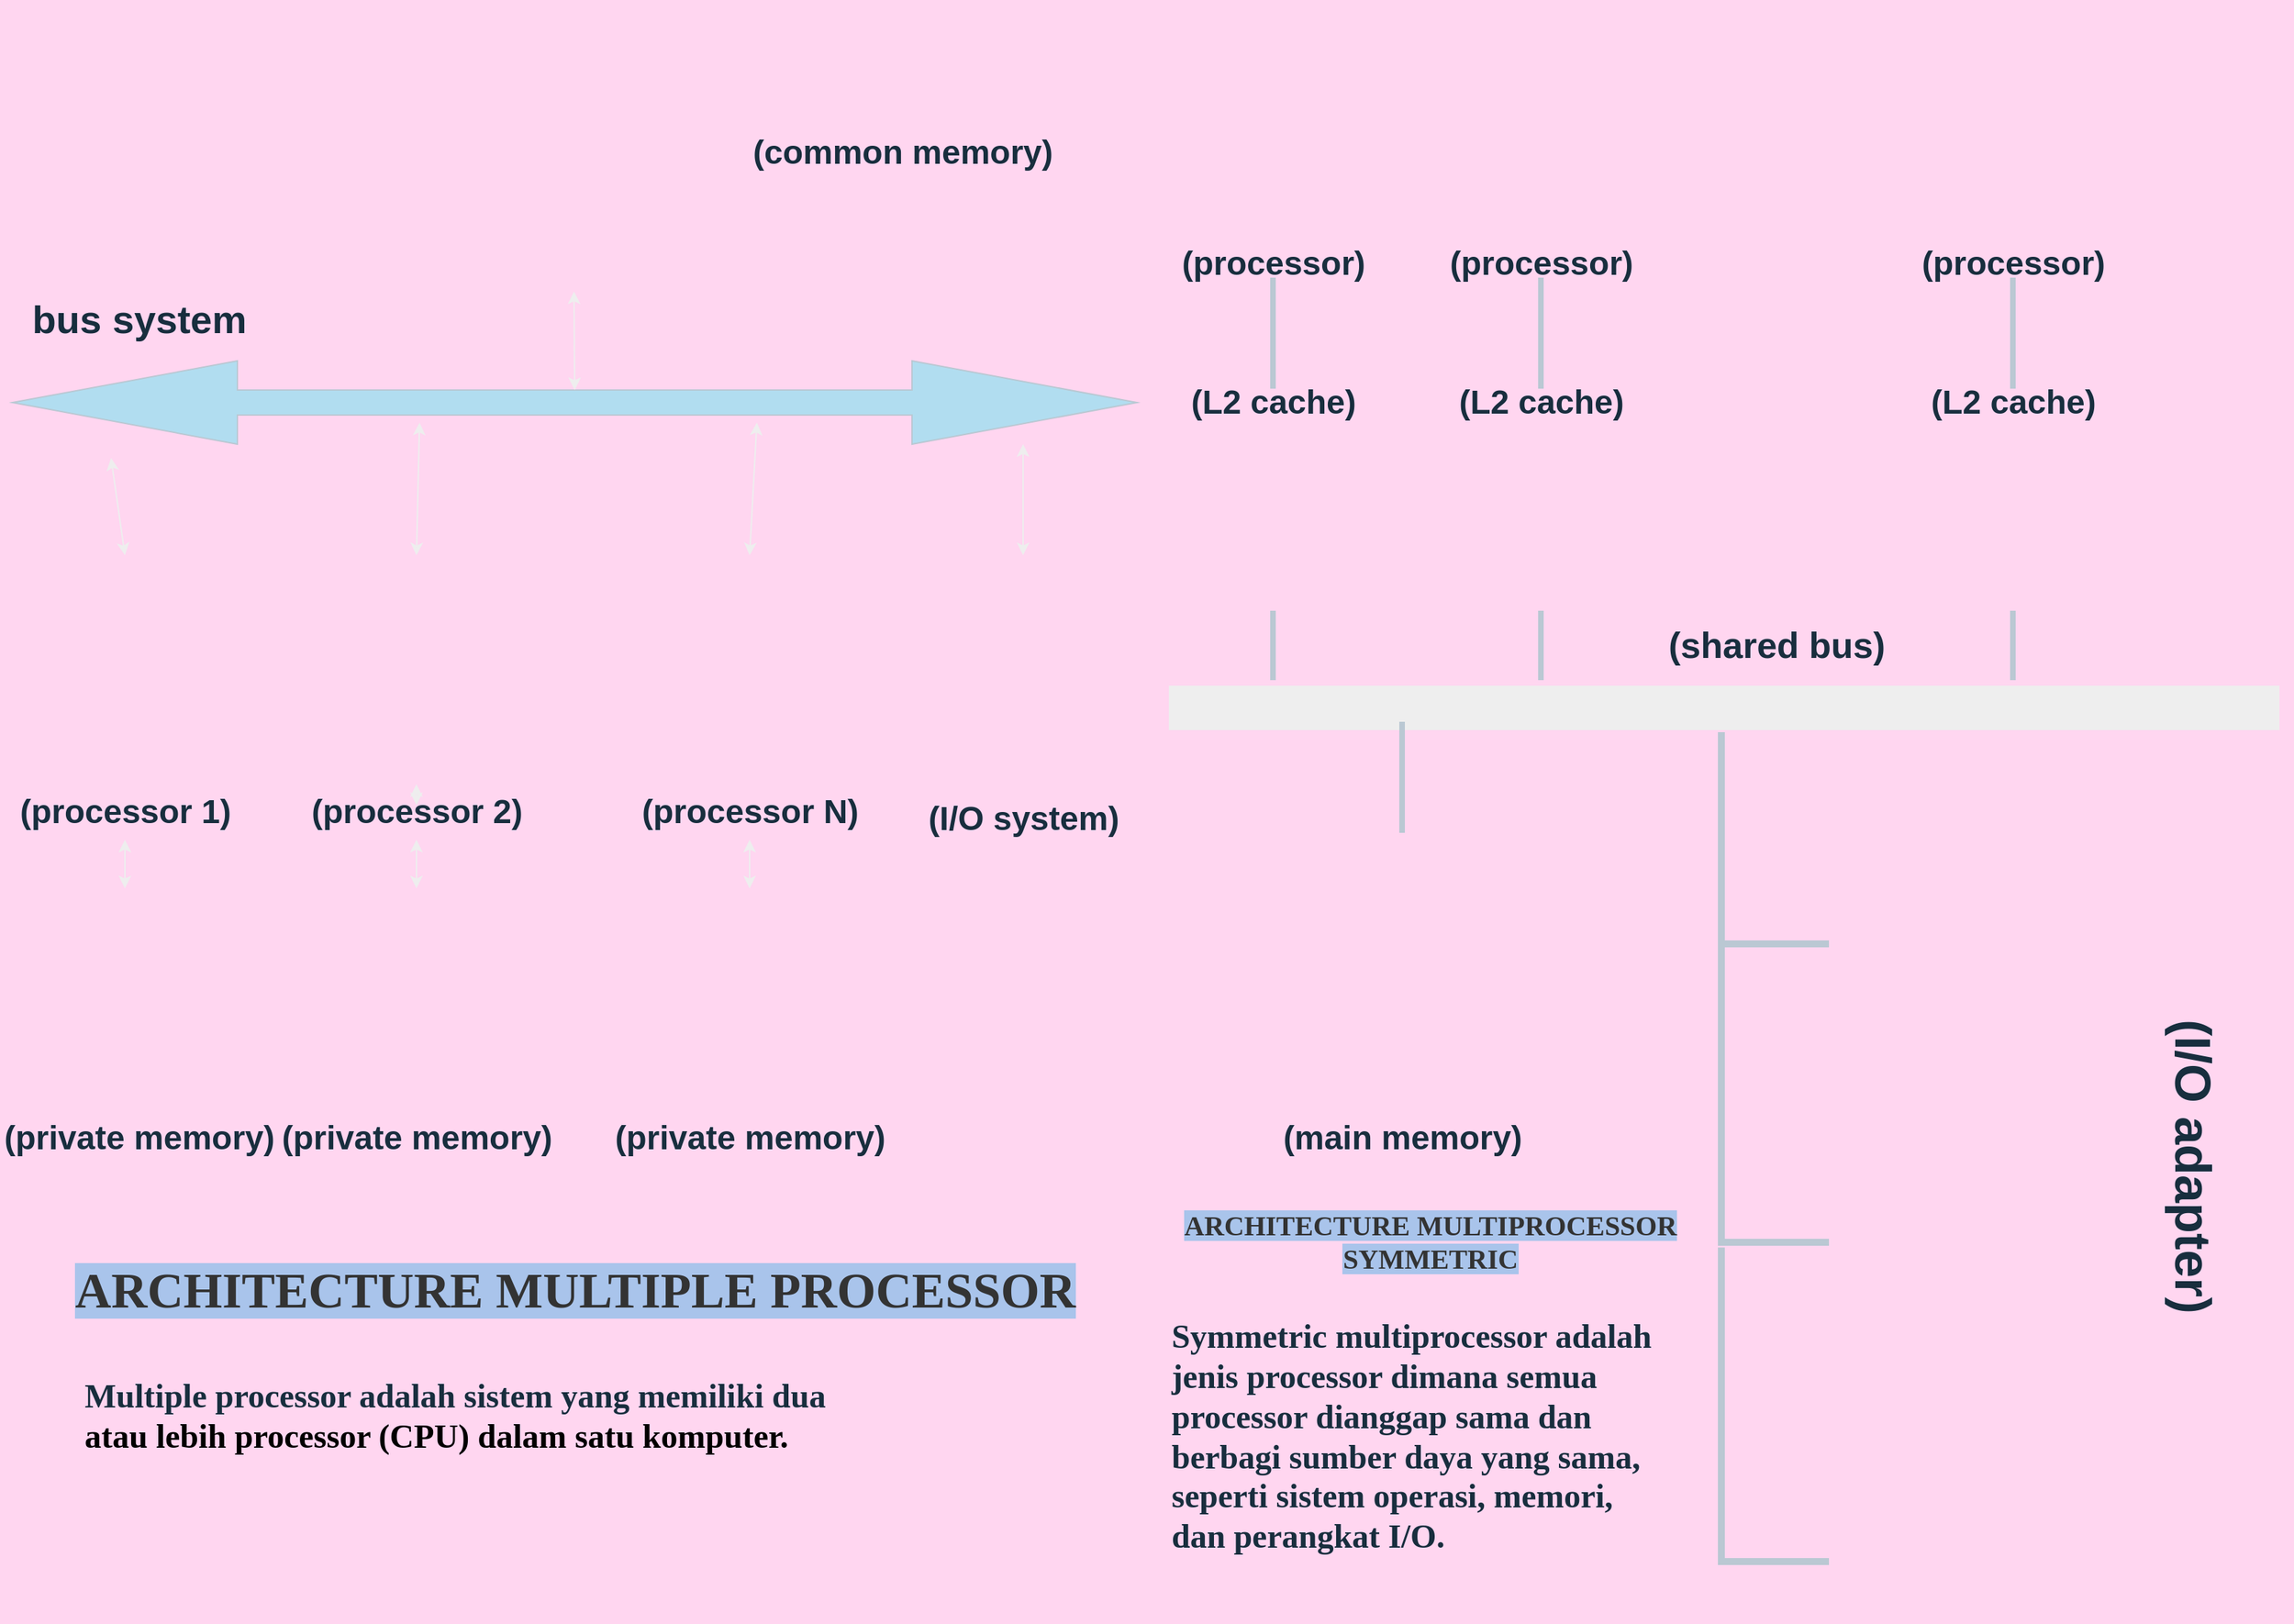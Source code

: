 <mxfile version="26.2.14">
  <diagram name="Halaman-1" id="5roG3KbvqGayyiDpWjHx">
    <mxGraphModel dx="1744" dy="930" grid="1" gridSize="10" guides="1" tooltips="1" connect="1" arrows="1" fold="1" page="1" pageScale="1" pageWidth="827" pageHeight="1169" background="light-dark(#ffd6f0, #121212)" math="0" shadow="0">
      <root>
        <mxCell id="0" />
        <mxCell id="1" parent="0" />
        <mxCell id="9_Zev2apDYBj7H2k3iZB-79" value="" style="group;labelBackgroundColor=none;fontColor=#182E3E;" parent="1" vertex="1" connectable="0">
          <mxGeometry width="1642" height="1169" as="geometry" />
        </mxCell>
        <mxCell id="9_Zev2apDYBj7H2k3iZB-1" value="" style="shape=image;verticalLabelPosition=bottom;labelBackgroundColor=none;verticalAlign=top;aspect=fixed;imageAspect=0;image=https://cdn-icons-png.flaticon.com/512/4854/4854348.png;fillColor=#B1DDF0;strokeColor=#BAC8D3;fontColor=#182E3E;" parent="9_Zev2apDYBj7H2k3iZB-79" vertex="1">
          <mxGeometry y="400" width="180" height="180" as="geometry" />
        </mxCell>
        <mxCell id="9_Zev2apDYBj7H2k3iZB-8" value="" style="shape=image;verticalLabelPosition=bottom;labelBackgroundColor=none;verticalAlign=top;aspect=fixed;imageAspect=0;image=https://cdn-icons-png.flaticon.com/512/4854/4854348.png;fillColor=#B1DDF0;strokeColor=#BAC8D3;fontColor=#182E3E;" parent="9_Zev2apDYBj7H2k3iZB-79" vertex="1">
          <mxGeometry x="210" y="400" width="180" height="180" as="geometry" />
        </mxCell>
        <mxCell id="9_Zev2apDYBj7H2k3iZB-13" value="" style="shape=image;verticalLabelPosition=bottom;labelBackgroundColor=none;verticalAlign=top;aspect=fixed;imageAspect=0;image=https://cdn-icons-png.flaticon.com/512/4854/4854348.png;fillColor=#B1DDF0;strokeColor=#BAC8D3;fontColor=#182E3E;" parent="9_Zev2apDYBj7H2k3iZB-79" vertex="1">
          <mxGeometry x="827" width="180" height="180" as="geometry" />
        </mxCell>
        <mxCell id="9_Zev2apDYBj7H2k3iZB-14" value="" style="shape=image;verticalLabelPosition=bottom;labelBackgroundColor=none;verticalAlign=top;aspect=fixed;imageAspect=0;image=https://cdn-icons-png.flaticon.com/512/4854/4854348.png;fillColor=#B1DDF0;strokeColor=#BAC8D3;fontColor=#182E3E;" parent="9_Zev2apDYBj7H2k3iZB-79" vertex="1">
          <mxGeometry x="1020" width="180" height="180" as="geometry" />
        </mxCell>
        <mxCell id="9_Zev2apDYBj7H2k3iZB-15" value="" style="shape=image;verticalLabelPosition=bottom;labelBackgroundColor=none;verticalAlign=top;aspect=fixed;imageAspect=0;image=https://cdn-icons-png.flaticon.com/512/4854/4854348.png;fillColor=#B1DDF0;strokeColor=#BAC8D3;fontColor=#182E3E;" parent="9_Zev2apDYBj7H2k3iZB-79" vertex="1">
          <mxGeometry x="1360" width="180" height="180" as="geometry" />
        </mxCell>
        <mxCell id="9_Zev2apDYBj7H2k3iZB-17" value="" style="shape=image;verticalLabelPosition=bottom;labelBackgroundColor=none;verticalAlign=top;aspect=fixed;imageAspect=0;image=https://www.svgrepo.com/show/17721/ram-memory.svg;fillColor=#B1DDF0;strokeColor=#BAC8D3;fontColor=#182E3E;" parent="9_Zev2apDYBj7H2k3iZB-79" vertex="1">
          <mxGeometry x="308.5" width="210" height="210" as="geometry" />
        </mxCell>
        <mxCell id="9_Zev2apDYBj7H2k3iZB-18" value="" style="group;labelBackgroundColor=none;fontColor=#182E3E;" parent="9_Zev2apDYBj7H2k3iZB-79" vertex="1" connectable="0">
          <mxGeometry x="24" y="790" width="780" height="280" as="geometry" />
        </mxCell>
        <mxCell id="9_Zev2apDYBj7H2k3iZB-11" value="&lt;h2&gt;&lt;font style=&quot;background-color: rgb(169, 196, 235); color: light-dark(rgb(51, 51, 51), rgb(237, 237, 237));&quot; face=&quot;Comic Sans MS&quot;&gt;ARCHITECTURE MULTIPLE PROCESSOR&lt;/font&gt;&lt;/h2&gt;" style="text;strokeColor=none;fillColor=none;html=1;fontSize=24;fontStyle=1;verticalAlign=middle;align=center;labelBackgroundColor=none;fontColor=#182E3E;" parent="9_Zev2apDYBj7H2k3iZB-18" vertex="1">
          <mxGeometry width="780" height="280" as="geometry" />
        </mxCell>
        <mxCell id="9_Zev2apDYBj7H2k3iZB-12" value="Multiple processor adalah sistem yang memiliki dua&lt;div&gt;&lt;span style=&quot;background-color: transparent; color: light-dark(rgb(0, 0, 0), rgb(255, 255, 255));&quot;&gt;atau lebih processor (CPU) dalam satu komputer.&lt;/span&gt;&lt;/div&gt;" style="text;strokeColor=none;fillColor=none;html=1;fontSize=24;fontStyle=1;verticalAlign=middle;align=left;fontFamily=Comic Sans MS;labelBackgroundColor=none;fontColor=#182E3E;" parent="9_Zev2apDYBj7H2k3iZB-18" vertex="1">
          <mxGeometry x="35" y="190" width="710" height="80" as="geometry" />
        </mxCell>
        <mxCell id="9_Zev2apDYBj7H2k3iZB-43" value="(private memory)" style="text;strokeColor=none;fillColor=none;html=1;fontSize=24;fontStyle=1;verticalAlign=middle;align=center;labelBackgroundColor=none;fontColor=#182E3E;" parent="9_Zev2apDYBj7H2k3iZB-18" vertex="1">
          <mxGeometry x="226" y="10" width="100" height="40" as="geometry" />
        </mxCell>
        <mxCell id="9_Zev2apDYBj7H2k3iZB-19" value="" style="shape=doubleArrow;whiteSpace=wrap;html=1;labelBackgroundColor=none;fillColor=#B1DDF0;strokeColor=#BAC8D3;fontColor=#182E3E;" parent="9_Zev2apDYBj7H2k3iZB-79" vertex="1">
          <mxGeometry x="9" y="260" width="810" height="60" as="geometry" />
        </mxCell>
        <mxCell id="9_Zev2apDYBj7H2k3iZB-21" value="" style="shape=image;verticalLabelPosition=bottom;labelBackgroundColor=none;verticalAlign=top;aspect=fixed;imageAspect=0;image=https://cdn-icons-png.flaticon.com/512/4854/4854348.png;fillColor=#B1DDF0;strokeColor=#BAC8D3;fontColor=#182E3E;" parent="9_Zev2apDYBj7H2k3iZB-79" vertex="1">
          <mxGeometry x="450" y="400" width="180" height="180" as="geometry" />
        </mxCell>
        <mxCell id="9_Zev2apDYBj7H2k3iZB-22" value="" style="shape=image;verticalLabelPosition=bottom;labelBackgroundColor=none;verticalAlign=top;aspect=fixed;imageAspect=0;image=https://cdn2.iconfinder.com/data/icons/research-and-data-processing/64/monitor-web_design-input-output-analyze-512.png;fillColor=#B1DDF0;strokeColor=#BAC8D3;fontColor=#182E3E;" parent="9_Zev2apDYBj7H2k3iZB-79" vertex="1">
          <mxGeometry x="647" y="400" width="180" height="180" as="geometry" />
        </mxCell>
        <mxCell id="9_Zev2apDYBj7H2k3iZB-23" value="" style="shape=image;verticalLabelPosition=bottom;labelBackgroundColor=none;verticalAlign=top;aspect=fixed;imageAspect=0;image=https://cdn-icons-png.flaticon.com/512/9078/9078593.png;fillColor=#B1DDF0;strokeColor=#BAC8D3;fontColor=#182E3E;" parent="9_Zev2apDYBj7H2k3iZB-79" vertex="1">
          <mxGeometry x="450" y="640" width="180" height="180" as="geometry" />
        </mxCell>
        <mxCell id="9_Zev2apDYBj7H2k3iZB-24" value="" style="shape=image;verticalLabelPosition=bottom;labelBackgroundColor=none;verticalAlign=top;aspect=fixed;imageAspect=0;image=https://cdn-icons-png.flaticon.com/512/9078/9078593.png;fillColor=#B1DDF0;strokeColor=#BAC8D3;fontColor=#182E3E;" parent="9_Zev2apDYBj7H2k3iZB-79" vertex="1">
          <mxGeometry x="210" y="640" width="180" height="180" as="geometry" />
        </mxCell>
        <mxCell id="9_Zev2apDYBj7H2k3iZB-25" value="" style="shape=image;verticalLabelPosition=bottom;labelBackgroundColor=none;verticalAlign=top;aspect=fixed;imageAspect=0;image=https://cdn-icons-png.flaticon.com/512/9078/9078593.png;fillColor=#B1DDF0;strokeColor=#BAC8D3;fontColor=#182E3E;" parent="9_Zev2apDYBj7H2k3iZB-79" vertex="1">
          <mxGeometry y="640" width="180" height="180" as="geometry" />
        </mxCell>
        <mxCell id="9_Zev2apDYBj7H2k3iZB-27" value="" style="endArrow=classic;startArrow=classic;html=1;rounded=0;entryX=0.5;entryY=1;entryDx=0;entryDy=0;exitX=0.5;exitY=0;exitDx=0;exitDy=0;labelBackgroundColor=none;strokeColor=#EEEEEE;fontColor=default;" parent="9_Zev2apDYBj7H2k3iZB-79" source="9_Zev2apDYBj7H2k3iZB-25" target="9_Zev2apDYBj7H2k3iZB-41" edge="1">
          <mxGeometry width="50" height="50" relative="1" as="geometry">
            <mxPoint x="400" y="860" as="sourcePoint" />
            <mxPoint x="540" y="660" as="targetPoint" />
          </mxGeometry>
        </mxCell>
        <mxCell id="9_Zev2apDYBj7H2k3iZB-28" value="" style="endArrow=classic;startArrow=classic;html=1;rounded=0;entryX=0.5;entryY=1;entryDx=0;entryDy=0;exitX=0.5;exitY=0;exitDx=0;exitDy=0;labelBackgroundColor=none;strokeColor=#EEEEEE;fontColor=default;" parent="9_Zev2apDYBj7H2k3iZB-79" source="9_Zev2apDYBj7H2k3iZB-39" target="9_Zev2apDYBj7H2k3iZB-8" edge="1">
          <mxGeometry width="50" height="50" relative="1" as="geometry">
            <mxPoint x="100" y="650" as="sourcePoint" />
            <mxPoint x="100" y="590" as="targetPoint" />
          </mxGeometry>
        </mxCell>
        <mxCell id="9_Zev2apDYBj7H2k3iZB-30" value="" style="endArrow=classic;startArrow=classic;html=1;rounded=0;entryX=0.5;entryY=1;entryDx=0;entryDy=0;exitX=0.5;exitY=0;exitDx=0;exitDy=0;labelBackgroundColor=none;strokeColor=#EEEEEE;fontColor=default;" parent="9_Zev2apDYBj7H2k3iZB-79" source="9_Zev2apDYBj7H2k3iZB-23" target="9_Zev2apDYBj7H2k3iZB-38" edge="1">
          <mxGeometry width="50" height="50" relative="1" as="geometry">
            <mxPoint x="120" y="670" as="sourcePoint" />
            <mxPoint x="120" y="610" as="targetPoint" />
          </mxGeometry>
        </mxCell>
        <mxCell id="9_Zev2apDYBj7H2k3iZB-31" value="" style="endArrow=classic;startArrow=classic;html=1;rounded=0;exitX=0.5;exitY=0;exitDx=0;exitDy=0;labelBackgroundColor=none;strokeColor=#EEEEEE;fontColor=default;" parent="9_Zev2apDYBj7H2k3iZB-79" source="9_Zev2apDYBj7H2k3iZB-22" edge="1">
          <mxGeometry width="50" height="50" relative="1" as="geometry">
            <mxPoint x="130" y="680" as="sourcePoint" />
            <mxPoint x="737" y="320" as="targetPoint" />
          </mxGeometry>
        </mxCell>
        <mxCell id="9_Zev2apDYBj7H2k3iZB-32" value="" style="endArrow=classic;startArrow=classic;html=1;rounded=0;exitX=0.5;exitY=0;exitDx=0;exitDy=0;entryX=0.662;entryY=0.742;entryDx=0;entryDy=0;entryPerimeter=0;labelBackgroundColor=none;strokeColor=#EEEEEE;fontColor=default;" parent="9_Zev2apDYBj7H2k3iZB-79" source="9_Zev2apDYBj7H2k3iZB-21" target="9_Zev2apDYBj7H2k3iZB-19" edge="1">
          <mxGeometry width="50" height="50" relative="1" as="geometry">
            <mxPoint x="140" y="690" as="sourcePoint" />
            <mxPoint x="530" y="307" as="targetPoint" />
          </mxGeometry>
        </mxCell>
        <mxCell id="9_Zev2apDYBj7H2k3iZB-33" value="" style="endArrow=classic;startArrow=classic;html=1;rounded=0;entryX=0.362;entryY=0.742;entryDx=0;entryDy=0;exitX=0.5;exitY=0;exitDx=0;exitDy=0;entryPerimeter=0;labelBackgroundColor=none;strokeColor=#EEEEEE;fontColor=default;" parent="9_Zev2apDYBj7H2k3iZB-79" source="9_Zev2apDYBj7H2k3iZB-8" target="9_Zev2apDYBj7H2k3iZB-19" edge="1">
          <mxGeometry width="50" height="50" relative="1" as="geometry">
            <mxPoint x="150" y="700" as="sourcePoint" />
            <mxPoint x="150" y="640" as="targetPoint" />
          </mxGeometry>
        </mxCell>
        <mxCell id="9_Zev2apDYBj7H2k3iZB-34" value="" style="endArrow=classic;startArrow=classic;html=1;rounded=0;exitX=0.5;exitY=0;exitDx=0;exitDy=0;labelBackgroundColor=none;strokeColor=#EEEEEE;fontColor=default;" parent="9_Zev2apDYBj7H2k3iZB-79" source="9_Zev2apDYBj7H2k3iZB-1" edge="1">
          <mxGeometry width="50" height="50" relative="1" as="geometry">
            <mxPoint x="160" y="710" as="sourcePoint" />
            <mxPoint x="80" y="330" as="targetPoint" />
          </mxGeometry>
        </mxCell>
        <mxCell id="9_Zev2apDYBj7H2k3iZB-35" value="" style="endArrow=classic;startArrow=classic;html=1;rounded=0;entryX=0.5;entryY=1;entryDx=0;entryDy=0;exitX=0;exitY=0;exitDx=405;exitDy=21;exitPerimeter=0;labelBackgroundColor=none;strokeColor=#EEEEEE;fontColor=default;" parent="9_Zev2apDYBj7H2k3iZB-79" source="9_Zev2apDYBj7H2k3iZB-19" target="9_Zev2apDYBj7H2k3iZB-17" edge="1">
          <mxGeometry width="50" height="50" relative="1" as="geometry">
            <mxPoint x="170" y="720" as="sourcePoint" />
            <mxPoint x="170" y="660" as="targetPoint" />
          </mxGeometry>
        </mxCell>
        <mxCell id="9_Zev2apDYBj7H2k3iZB-36" value="(common memory)" style="text;strokeColor=none;fillColor=none;html=1;fontSize=24;fontStyle=1;verticalAlign=middle;align=center;labelBackgroundColor=none;fontColor=#182E3E;" parent="9_Zev2apDYBj7H2k3iZB-79" vertex="1">
          <mxGeometry x="600" y="90" width="100" height="40" as="geometry" />
        </mxCell>
        <mxCell id="9_Zev2apDYBj7H2k3iZB-37" value="(I/O system)" style="text;strokeColor=none;fillColor=none;html=1;fontSize=24;fontStyle=1;verticalAlign=middle;align=center;labelBackgroundColor=none;fontColor=#182E3E;" parent="9_Zev2apDYBj7H2k3iZB-79" vertex="1">
          <mxGeometry x="687" y="570" width="100" height="40" as="geometry" />
        </mxCell>
        <mxCell id="9_Zev2apDYBj7H2k3iZB-38" value="(processor N)" style="text;strokeColor=none;fillColor=none;html=1;fontSize=24;fontStyle=1;verticalAlign=middle;align=center;labelBackgroundColor=none;fontColor=#182E3E;" parent="9_Zev2apDYBj7H2k3iZB-79" vertex="1">
          <mxGeometry x="490" y="565" width="100" height="40" as="geometry" />
        </mxCell>
        <mxCell id="9_Zev2apDYBj7H2k3iZB-40" value="" style="endArrow=classic;startArrow=classic;html=1;rounded=0;entryX=0.5;entryY=1;entryDx=0;entryDy=0;exitX=0.5;exitY=0;exitDx=0;exitDy=0;labelBackgroundColor=none;strokeColor=#EEEEEE;fontColor=default;" parent="9_Zev2apDYBj7H2k3iZB-79" source="9_Zev2apDYBj7H2k3iZB-24" target="9_Zev2apDYBj7H2k3iZB-39" edge="1">
          <mxGeometry width="50" height="50" relative="1" as="geometry">
            <mxPoint x="300" y="640" as="sourcePoint" />
            <mxPoint x="300" y="580" as="targetPoint" />
          </mxGeometry>
        </mxCell>
        <mxCell id="9_Zev2apDYBj7H2k3iZB-39" value="(processor 2)" style="text;strokeColor=none;fillColor=none;html=1;fontSize=24;fontStyle=1;verticalAlign=middle;align=center;labelBackgroundColor=none;fontColor=#182E3E;" parent="9_Zev2apDYBj7H2k3iZB-79" vertex="1">
          <mxGeometry x="250" y="565" width="100" height="40" as="geometry" />
        </mxCell>
        <mxCell id="9_Zev2apDYBj7H2k3iZB-41" value="(processor 1)" style="text;strokeColor=none;fillColor=none;html=1;fontSize=24;fontStyle=1;verticalAlign=middle;align=center;labelBackgroundColor=none;fontColor=#182E3E;" parent="9_Zev2apDYBj7H2k3iZB-79" vertex="1">
          <mxGeometry x="40" y="565" width="100" height="40" as="geometry" />
        </mxCell>
        <mxCell id="9_Zev2apDYBj7H2k3iZB-42" value="(private memory)" style="text;strokeColor=none;fillColor=none;html=1;fontSize=24;fontStyle=1;verticalAlign=middle;align=center;labelBackgroundColor=none;fontColor=#182E3E;" parent="9_Zev2apDYBj7H2k3iZB-79" vertex="1">
          <mxGeometry x="50" y="800" width="100" height="40" as="geometry" />
        </mxCell>
        <mxCell id="9_Zev2apDYBj7H2k3iZB-44" value="(private memory)" style="text;strokeColor=none;fillColor=none;html=1;fontSize=24;fontStyle=1;verticalAlign=middle;align=center;labelBackgroundColor=none;fontColor=#182E3E;" parent="9_Zev2apDYBj7H2k3iZB-79" vertex="1">
          <mxGeometry x="490" y="800" width="100" height="40" as="geometry" />
        </mxCell>
        <mxCell id="9_Zev2apDYBj7H2k3iZB-45" value="&lt;h3&gt;bus system&lt;/h3&gt;" style="text;strokeColor=none;fillColor=none;html=1;fontSize=24;fontStyle=1;verticalAlign=middle;align=center;labelBackgroundColor=none;fontColor=#182E3E;" parent="9_Zev2apDYBj7H2k3iZB-79" vertex="1">
          <mxGeometry x="50" y="210" width="100" height="40" as="geometry" />
        </mxCell>
        <mxCell id="9_Zev2apDYBj7H2k3iZB-50" value="" style="shape=image;verticalLabelPosition=bottom;labelBackgroundColor=none;verticalAlign=top;aspect=fixed;imageAspect=0;image=https://cdn-icons-png.flaticon.com/512/9872/9872378.png;fillColor=#B1DDF0;strokeColor=#BAC8D3;fontColor=#182E3E;" parent="9_Zev2apDYBj7H2k3iZB-79" vertex="1">
          <mxGeometry x="842" y="300" width="150" height="150" as="geometry" />
        </mxCell>
        <mxCell id="9_Zev2apDYBj7H2k3iZB-51" value="" style="shape=image;verticalLabelPosition=bottom;labelBackgroundColor=none;verticalAlign=top;aspect=fixed;imageAspect=0;image=https://cdn-icons-png.flaticon.com/512/9872/9872378.png;fillColor=#B1DDF0;strokeColor=#BAC8D3;fontColor=#182E3E;" parent="9_Zev2apDYBj7H2k3iZB-79" vertex="1">
          <mxGeometry x="1035" y="300" width="150" height="150" as="geometry" />
        </mxCell>
        <mxCell id="9_Zev2apDYBj7H2k3iZB-52" value="" style="shape=image;verticalLabelPosition=bottom;labelBackgroundColor=none;verticalAlign=top;aspect=fixed;imageAspect=0;image=https://cdn-icons-png.flaticon.com/512/9872/9872378.png;fillColor=#B1DDF0;strokeColor=#BAC8D3;fontColor=#182E3E;" parent="9_Zev2apDYBj7H2k3iZB-79" vertex="1">
          <mxGeometry x="1375" y="300" width="150" height="150" as="geometry" />
        </mxCell>
        <mxCell id="9_Zev2apDYBj7H2k3iZB-53" value="" style="shape=link;html=1;rounded=0;width=-5;strokeColor=#EEEEEE;strokeWidth=19;labelBackgroundColor=none;fontColor=default;" parent="9_Zev2apDYBj7H2k3iZB-79" edge="1">
          <mxGeometry width="100" relative="1" as="geometry">
            <mxPoint x="842" y="510" as="sourcePoint" />
            <mxPoint x="1642" y="510" as="targetPoint" />
          </mxGeometry>
        </mxCell>
        <mxCell id="9_Zev2apDYBj7H2k3iZB-54" value="" style="shape=image;verticalLabelPosition=bottom;labelBackgroundColor=none;verticalAlign=top;aspect=fixed;imageAspect=0;image=https://www.svgrepo.com/show/17721/ram-memory.svg;fillColor=#B1DDF0;strokeColor=#BAC8D3;fontColor=#182E3E;" parent="9_Zev2apDYBj7H2k3iZB-79" vertex="1">
          <mxGeometry x="920" y="600" width="180" height="180" as="geometry" />
        </mxCell>
        <mxCell id="9_Zev2apDYBj7H2k3iZB-55" value="" style="shape=image;verticalLabelPosition=bottom;labelBackgroundColor=none;verticalAlign=top;aspect=fixed;imageAspect=0;image=https://cdn-icons-png.flaticon.com/512/1086/1086656.png;fillColor=#B1DDF0;strokeColor=#BAC8D3;fontColor=#182E3E;" parent="9_Zev2apDYBj7H2k3iZB-79" vertex="1">
          <mxGeometry x="1320" y="550" width="180" height="180" as="geometry" />
        </mxCell>
        <mxCell id="9_Zev2apDYBj7H2k3iZB-56" value="" style="shape=image;verticalLabelPosition=bottom;labelBackgroundColor=none;verticalAlign=top;aspect=fixed;imageAspect=0;image=https://cdn-icons-png.flaticon.com/512/1086/1086656.png;fillColor=#B1DDF0;strokeColor=#BAC8D3;fontColor=#182E3E;" parent="9_Zev2apDYBj7H2k3iZB-79" vertex="1">
          <mxGeometry x="1320" y="760" width="180" height="180" as="geometry" />
        </mxCell>
        <mxCell id="9_Zev2apDYBj7H2k3iZB-57" value="" style="shape=image;verticalLabelPosition=bottom;labelBackgroundColor=none;verticalAlign=top;aspect=fixed;imageAspect=0;image=https://cdn-icons-png.flaticon.com/512/1086/1086656.png;fillColor=#B1DDF0;strokeColor=#BAC8D3;fontColor=#182E3E;" parent="9_Zev2apDYBj7H2k3iZB-79" vertex="1">
          <mxGeometry x="1320" y="989" width="180" height="180" as="geometry" />
        </mxCell>
        <mxCell id="9_Zev2apDYBj7H2k3iZB-58" value="(processor)" style="text;strokeColor=none;fillColor=none;html=1;fontSize=24;fontStyle=1;verticalAlign=middle;align=center;labelBackgroundColor=none;fontColor=#182E3E;" parent="9_Zev2apDYBj7H2k3iZB-79" vertex="1">
          <mxGeometry x="867" y="170" width="100" height="40" as="geometry" />
        </mxCell>
        <mxCell id="9_Zev2apDYBj7H2k3iZB-59" value="(processor)" style="text;strokeColor=none;fillColor=none;html=1;fontSize=24;fontStyle=1;verticalAlign=middle;align=center;labelBackgroundColor=none;fontColor=#182E3E;" parent="9_Zev2apDYBj7H2k3iZB-79" vertex="1">
          <mxGeometry x="1060" y="170" width="100" height="40" as="geometry" />
        </mxCell>
        <mxCell id="9_Zev2apDYBj7H2k3iZB-60" value="(processor)" style="text;strokeColor=none;fillColor=none;html=1;fontSize=24;fontStyle=1;verticalAlign=middle;align=center;labelBackgroundColor=none;fontColor=#182E3E;" parent="9_Zev2apDYBj7H2k3iZB-79" vertex="1">
          <mxGeometry x="1400" y="170" width="100" height="40" as="geometry" />
        </mxCell>
        <mxCell id="9_Zev2apDYBj7H2k3iZB-61" value="(L2 cache)" style="text;strokeColor=none;fillColor=none;html=1;fontSize=24;fontStyle=1;verticalAlign=middle;align=center;labelBackgroundColor=none;fontColor=#182E3E;" parent="9_Zev2apDYBj7H2k3iZB-79" vertex="1">
          <mxGeometry x="867" y="270" width="100" height="40" as="geometry" />
        </mxCell>
        <mxCell id="9_Zev2apDYBj7H2k3iZB-62" value="(L2 cache)" style="text;strokeColor=none;fillColor=none;html=1;fontSize=24;fontStyle=1;verticalAlign=middle;align=center;labelBackgroundColor=none;fontColor=#182E3E;" parent="9_Zev2apDYBj7H2k3iZB-79" vertex="1">
          <mxGeometry x="1060" y="270" width="100" height="40" as="geometry" />
        </mxCell>
        <mxCell id="9_Zev2apDYBj7H2k3iZB-63" value="(L2 cache)" style="text;strokeColor=none;fillColor=none;html=1;fontSize=24;fontStyle=1;verticalAlign=middle;align=center;labelBackgroundColor=none;fontColor=#182E3E;" parent="9_Zev2apDYBj7H2k3iZB-79" vertex="1">
          <mxGeometry x="1400" y="270" width="100" height="40" as="geometry" />
        </mxCell>
        <mxCell id="9_Zev2apDYBj7H2k3iZB-64" value="" style="line;strokeWidth=4;direction=south;html=1;perimeter=backbonePerimeter;points=[];outlineConnect=0;labelBackgroundColor=none;fillColor=#B1DDF0;strokeColor=#BAC8D3;fontColor=#182E3E;" parent="9_Zev2apDYBj7H2k3iZB-79" vertex="1">
          <mxGeometry x="912" y="200" width="10" height="80" as="geometry" />
        </mxCell>
        <mxCell id="9_Zev2apDYBj7H2k3iZB-65" value="" style="line;strokeWidth=4;direction=south;html=1;perimeter=backbonePerimeter;points=[];outlineConnect=0;labelBackgroundColor=none;fillColor=#B1DDF0;strokeColor=#BAC8D3;fontColor=#182E3E;" parent="9_Zev2apDYBj7H2k3iZB-79" vertex="1">
          <mxGeometry x="1105" y="200" width="10" height="80" as="geometry" />
        </mxCell>
        <mxCell id="9_Zev2apDYBj7H2k3iZB-66" value="" style="line;strokeWidth=4;direction=south;html=1;perimeter=backbonePerimeter;points=[];outlineConnect=0;labelBackgroundColor=none;fillColor=#B1DDF0;strokeColor=#BAC8D3;fontColor=#182E3E;" parent="9_Zev2apDYBj7H2k3iZB-79" vertex="1">
          <mxGeometry x="1445" y="200" width="10" height="80" as="geometry" />
        </mxCell>
        <mxCell id="9_Zev2apDYBj7H2k3iZB-67" value="" style="line;strokeWidth=4;direction=south;html=1;perimeter=backbonePerimeter;points=[];outlineConnect=0;labelBackgroundColor=none;fillColor=#B1DDF0;strokeColor=#BAC8D3;fontColor=#182E3E;" parent="9_Zev2apDYBj7H2k3iZB-79" vertex="1">
          <mxGeometry x="912" y="440" width="10" height="50" as="geometry" />
        </mxCell>
        <mxCell id="9_Zev2apDYBj7H2k3iZB-68" value="" style="line;strokeWidth=4;direction=south;html=1;perimeter=backbonePerimeter;points=[];outlineConnect=0;labelBackgroundColor=none;fillColor=#B1DDF0;strokeColor=#BAC8D3;fontColor=#182E3E;" parent="9_Zev2apDYBj7H2k3iZB-79" vertex="1">
          <mxGeometry x="1105" y="440" width="10" height="50" as="geometry" />
        </mxCell>
        <mxCell id="9_Zev2apDYBj7H2k3iZB-69" value="" style="line;strokeWidth=4;direction=south;html=1;perimeter=backbonePerimeter;points=[];outlineConnect=0;labelBackgroundColor=none;fillColor=#B1DDF0;strokeColor=#BAC8D3;fontColor=#182E3E;" parent="9_Zev2apDYBj7H2k3iZB-79" vertex="1">
          <mxGeometry x="1445" y="440" width="10" height="50" as="geometry" />
        </mxCell>
        <mxCell id="9_Zev2apDYBj7H2k3iZB-70" value="" style="line;strokeWidth=4;direction=south;html=1;perimeter=backbonePerimeter;points=[];outlineConnect=0;labelBackgroundColor=none;fillColor=#B1DDF0;strokeColor=#BAC8D3;fontColor=#182E3E;" parent="9_Zev2apDYBj7H2k3iZB-79" vertex="1">
          <mxGeometry x="1005" y="520" width="10" height="80" as="geometry" />
        </mxCell>
        <mxCell id="9_Zev2apDYBj7H2k3iZB-71" value="" style="shape=partialRectangle;whiteSpace=wrap;html=1;bottom=0;right=0;fillColor=none;strokeWidth=5;rotation=-90;labelBackgroundColor=none;strokeColor=#BAC8D3;fontColor=#182E3E;" parent="9_Zev2apDYBj7H2k3iZB-79" vertex="1">
          <mxGeometry x="1202.5" y="567.5" width="150" height="75" as="geometry" />
        </mxCell>
        <mxCell id="9_Zev2apDYBj7H2k3iZB-72" value="" style="shape=partialRectangle;whiteSpace=wrap;html=1;bottom=0;right=0;fillColor=none;strokeWidth=5;rotation=-90;labelBackgroundColor=none;strokeColor=#BAC8D3;fontColor=#182E3E;" parent="9_Zev2apDYBj7H2k3iZB-79" vertex="1">
          <mxGeometry x="1171.25" y="751.25" width="212.5" height="75" as="geometry" />
        </mxCell>
        <mxCell id="9_Zev2apDYBj7H2k3iZB-73" value="" style="shape=partialRectangle;whiteSpace=wrap;html=1;bottom=0;right=0;fillColor=none;strokeWidth=5;rotation=-90;labelBackgroundColor=none;strokeColor=#BAC8D3;fontColor=#182E3E;" parent="9_Zev2apDYBj7H2k3iZB-79" vertex="1">
          <mxGeometry x="1165.63" y="975.63" width="223.75" height="75" as="geometry" />
        </mxCell>
        <mxCell id="9_Zev2apDYBj7H2k3iZB-74" value="(main memory)" style="text;strokeColor=none;fillColor=none;html=1;fontSize=24;fontStyle=1;verticalAlign=middle;align=center;labelBackgroundColor=none;fontColor=#182E3E;" parent="9_Zev2apDYBj7H2k3iZB-79" vertex="1">
          <mxGeometry x="960" y="800" width="100" height="40" as="geometry" />
        </mxCell>
        <mxCell id="9_Zev2apDYBj7H2k3iZB-75" value="&lt;h2&gt;(I/O adapter)&lt;/h2&gt;" style="text;strokeColor=none;fillColor=none;html=1;fontSize=24;fontStyle=1;verticalAlign=middle;align=center;rotation=90;labelBackgroundColor=none;fontColor=#182E3E;" parent="9_Zev2apDYBj7H2k3iZB-79" vertex="1">
          <mxGeometry x="1530" y="820" width="100" height="40" as="geometry" />
        </mxCell>
        <mxCell id="9_Zev2apDYBj7H2k3iZB-77" value="&lt;h5&gt;&lt;font style=&quot;background-color: rgb(169, 196, 235); color: light-dark(rgb(51, 51, 51), rgb(237, 237, 237));&quot; face=&quot;Comic Sans MS&quot;&gt;ARCHITECTURE MULTIPROCESSOR&lt;br&gt;&lt;/font&gt;&lt;font face=&quot;Comic Sans MS&quot; color=&quot;#333333&quot;&gt;&lt;span style=&quot;background-color: rgb(169, 196, 235);&quot;&gt;SYMMETRIC&lt;/span&gt;&lt;/font&gt;&lt;/h5&gt;" style="text;strokeColor=none;fillColor=none;html=1;fontSize=24;fontStyle=1;verticalAlign=middle;align=center;labelBackgroundColor=none;fontColor=#182E3E;" parent="9_Zev2apDYBj7H2k3iZB-79" vertex="1">
          <mxGeometry x="730" y="780" width="600" height="230" as="geometry" />
        </mxCell>
        <mxCell id="9_Zev2apDYBj7H2k3iZB-78" value="&lt;font&gt;Symmetric multiprocessor adalah&lt;/font&gt;&lt;div&gt;&lt;font&gt;jenis processor dimana semua&lt;/font&gt;&lt;/div&gt;&lt;div&gt;&lt;font&gt;processor dianggap sama dan&lt;/font&gt;&lt;/div&gt;&lt;div&gt;&lt;font&gt;berbagi sumber daya yang sama,&lt;/font&gt;&lt;/div&gt;&lt;div&gt;&lt;font&gt;seperti sistem operasi, memori,&lt;/font&gt;&lt;/div&gt;&lt;div&gt;&lt;font&gt;dan perangkat I/O.&lt;/font&gt;&lt;/div&gt;" style="text;strokeColor=none;fillColor=none;html=1;fontSize=24;fontStyle=1;verticalAlign=middle;align=left;fontFamily=Comic Sans MS;labelBackgroundColor=none;fontColor=#182E3E;" parent="9_Zev2apDYBj7H2k3iZB-79" vertex="1">
          <mxGeometry x="842" y="949" width="398" height="171" as="geometry" />
        </mxCell>
        <mxCell id="FMx3jra-4wzss68hNrOf-1" value="&lt;font style=&quot;font-size: 26px;&quot;&gt;&lt;b&gt;(shared bus)&lt;/b&gt;&lt;/font&gt;" style="text;html=1;align=center;verticalAlign=middle;whiteSpace=wrap;rounded=0;fontColor=#182E3E;strokeWidth=10;" vertex="1" parent="9_Zev2apDYBj7H2k3iZB-79">
          <mxGeometry x="1200" y="450" width="160" height="30" as="geometry" />
        </mxCell>
      </root>
    </mxGraphModel>
  </diagram>
</mxfile>
